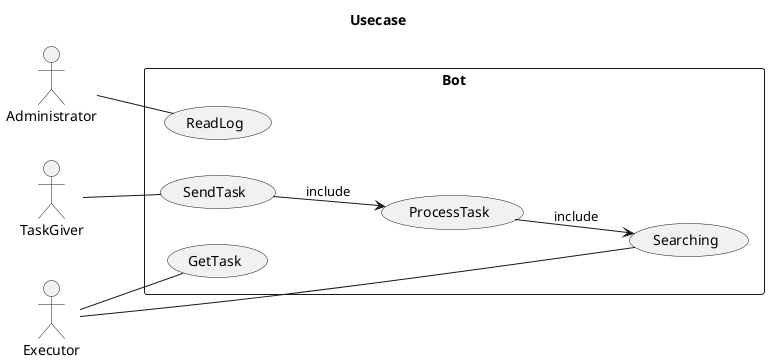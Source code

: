 @startuml UseCase
    Title Usecase
    left to right direction

    actor TaskGiver
    actor Executor
    actor Administrator
    
    rectangle Bot{
        usecase SendTask
        usecase Searching
        usecase ProcessTask
        usecase GetTask
        usecase ReadLog
    }

    TaskGiver -- SendTask
    Executor -- GetTask
    SendTask --> ProcessTask : include
    ProcessTask --> Searching : include 
    Executor -- Searching
    Administrator -- ReadLog

@endmul